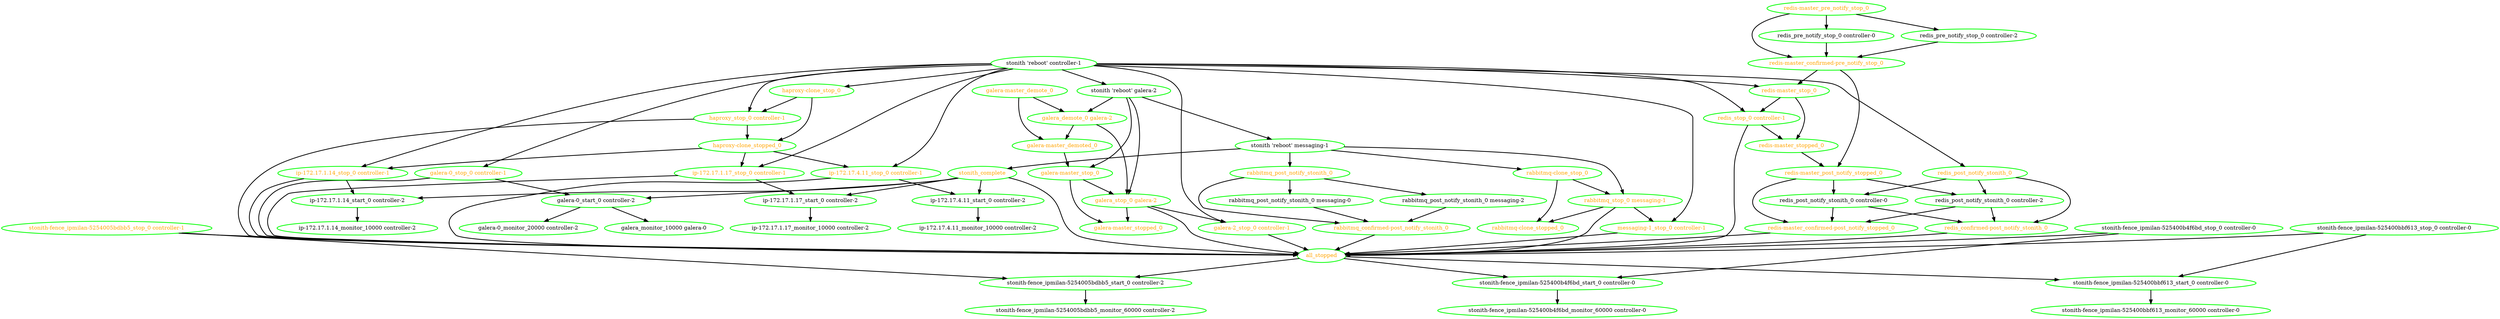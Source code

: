 digraph "g" {
"all_stopped" -> "stonith-fence_ipmilan-5254005bdbb5_start_0 controller-2" [ style = bold]
"all_stopped" -> "stonith-fence_ipmilan-525400b4f6bd_start_0 controller-0" [ style = bold]
"all_stopped" -> "stonith-fence_ipmilan-525400bbf613_start_0 controller-0" [ style = bold]
"all_stopped" [ style=bold color="green" fontcolor="orange"]
"galera-0_monitor_20000 controller-2" [ style=bold color="green" fontcolor="black"]
"galera-0_start_0 controller-2" -> "galera-0_monitor_20000 controller-2" [ style = bold]
"galera-0_start_0 controller-2" -> "galera_monitor_10000 galera-0" [ style = bold]
"galera-0_start_0 controller-2" [ style=bold color="green" fontcolor="black"]
"galera-0_stop_0 controller-1" -> "all_stopped" [ style = bold]
"galera-0_stop_0 controller-1" -> "galera-0_start_0 controller-2" [ style = bold]
"galera-0_stop_0 controller-1" [ style=bold color="green" fontcolor="orange"]
"galera-2_stop_0 controller-1" -> "all_stopped" [ style = bold]
"galera-2_stop_0 controller-1" [ style=bold color="green" fontcolor="orange"]
"galera-master_demote_0" -> "galera-master_demoted_0" [ style = bold]
"galera-master_demote_0" -> "galera_demote_0 galera-2" [ style = bold]
"galera-master_demote_0" [ style=bold color="green" fontcolor="orange"]
"galera-master_demoted_0" -> "galera-master_stop_0" [ style = bold]
"galera-master_demoted_0" [ style=bold color="green" fontcolor="orange"]
"galera-master_stop_0" -> "galera-master_stopped_0" [ style = bold]
"galera-master_stop_0" -> "galera_stop_0 galera-2" [ style = bold]
"galera-master_stop_0" [ style=bold color="green" fontcolor="orange"]
"galera-master_stopped_0" [ style=bold color="green" fontcolor="orange"]
"galera_demote_0 galera-2" -> "galera-master_demoted_0" [ style = bold]
"galera_demote_0 galera-2" -> "galera_stop_0 galera-2" [ style = bold]
"galera_demote_0 galera-2" [ style=bold color="green" fontcolor="orange"]
"galera_monitor_10000 galera-0" [ style=bold color="green" fontcolor="black"]
"galera_stop_0 galera-2" -> "all_stopped" [ style = bold]
"galera_stop_0 galera-2" -> "galera-2_stop_0 controller-1" [ style = bold]
"galera_stop_0 galera-2" -> "galera-master_stopped_0" [ style = bold]
"galera_stop_0 galera-2" [ style=bold color="green" fontcolor="orange"]
"haproxy-clone_stop_0" -> "haproxy-clone_stopped_0" [ style = bold]
"haproxy-clone_stop_0" -> "haproxy_stop_0 controller-1" [ style = bold]
"haproxy-clone_stop_0" [ style=bold color="green" fontcolor="orange"]
"haproxy-clone_stopped_0" -> "ip-172.17.1.14_stop_0 controller-1" [ style = bold]
"haproxy-clone_stopped_0" -> "ip-172.17.1.17_stop_0 controller-1" [ style = bold]
"haproxy-clone_stopped_0" -> "ip-172.17.4.11_stop_0 controller-1" [ style = bold]
"haproxy-clone_stopped_0" [ style=bold color="green" fontcolor="orange"]
"haproxy_stop_0 controller-1" -> "all_stopped" [ style = bold]
"haproxy_stop_0 controller-1" -> "haproxy-clone_stopped_0" [ style = bold]
"haproxy_stop_0 controller-1" [ style=bold color="green" fontcolor="orange"]
"ip-172.17.1.14_monitor_10000 controller-2" [ style=bold color="green" fontcolor="black"]
"ip-172.17.1.14_start_0 controller-2" -> "ip-172.17.1.14_monitor_10000 controller-2" [ style = bold]
"ip-172.17.1.14_start_0 controller-2" [ style=bold color="green" fontcolor="black"]
"ip-172.17.1.14_stop_0 controller-1" -> "all_stopped" [ style = bold]
"ip-172.17.1.14_stop_0 controller-1" -> "ip-172.17.1.14_start_0 controller-2" [ style = bold]
"ip-172.17.1.14_stop_0 controller-1" [ style=bold color="green" fontcolor="orange"]
"ip-172.17.1.17_monitor_10000 controller-2" [ style=bold color="green" fontcolor="black"]
"ip-172.17.1.17_start_0 controller-2" -> "ip-172.17.1.17_monitor_10000 controller-2" [ style = bold]
"ip-172.17.1.17_start_0 controller-2" [ style=bold color="green" fontcolor="black"]
"ip-172.17.1.17_stop_0 controller-1" -> "all_stopped" [ style = bold]
"ip-172.17.1.17_stop_0 controller-1" -> "ip-172.17.1.17_start_0 controller-2" [ style = bold]
"ip-172.17.1.17_stop_0 controller-1" [ style=bold color="green" fontcolor="orange"]
"ip-172.17.4.11_monitor_10000 controller-2" [ style=bold color="green" fontcolor="black"]
"ip-172.17.4.11_start_0 controller-2" -> "ip-172.17.4.11_monitor_10000 controller-2" [ style = bold]
"ip-172.17.4.11_start_0 controller-2" [ style=bold color="green" fontcolor="black"]
"ip-172.17.4.11_stop_0 controller-1" -> "all_stopped" [ style = bold]
"ip-172.17.4.11_stop_0 controller-1" -> "ip-172.17.4.11_start_0 controller-2" [ style = bold]
"ip-172.17.4.11_stop_0 controller-1" [ style=bold color="green" fontcolor="orange"]
"messaging-1_stop_0 controller-1" -> "all_stopped" [ style = bold]
"messaging-1_stop_0 controller-1" [ style=bold color="green" fontcolor="orange"]
"rabbitmq-clone_stop_0" -> "rabbitmq-clone_stopped_0" [ style = bold]
"rabbitmq-clone_stop_0" -> "rabbitmq_stop_0 messaging-1" [ style = bold]
"rabbitmq-clone_stop_0" [ style=bold color="green" fontcolor="orange"]
"rabbitmq-clone_stopped_0" [ style=bold color="green" fontcolor="orange"]
"rabbitmq_confirmed-post_notify_stonith_0" -> "all_stopped" [ style = bold]
"rabbitmq_confirmed-post_notify_stonith_0" [ style=bold color="green" fontcolor="orange"]
"rabbitmq_post_notify_stonith_0 messaging-0" -> "rabbitmq_confirmed-post_notify_stonith_0" [ style = bold]
"rabbitmq_post_notify_stonith_0 messaging-0" [ style=bold color="green" fontcolor="black"]
"rabbitmq_post_notify_stonith_0 messaging-2" -> "rabbitmq_confirmed-post_notify_stonith_0" [ style = bold]
"rabbitmq_post_notify_stonith_0 messaging-2" [ style=bold color="green" fontcolor="black"]
"rabbitmq_post_notify_stonith_0" -> "rabbitmq_confirmed-post_notify_stonith_0" [ style = bold]
"rabbitmq_post_notify_stonith_0" -> "rabbitmq_post_notify_stonith_0 messaging-0" [ style = bold]
"rabbitmq_post_notify_stonith_0" -> "rabbitmq_post_notify_stonith_0 messaging-2" [ style = bold]
"rabbitmq_post_notify_stonith_0" [ style=bold color="green" fontcolor="orange"]
"rabbitmq_stop_0 messaging-1" -> "all_stopped" [ style = bold]
"rabbitmq_stop_0 messaging-1" -> "messaging-1_stop_0 controller-1" [ style = bold]
"rabbitmq_stop_0 messaging-1" -> "rabbitmq-clone_stopped_0" [ style = bold]
"rabbitmq_stop_0 messaging-1" [ style=bold color="green" fontcolor="orange"]
"redis-master_confirmed-post_notify_stopped_0" -> "all_stopped" [ style = bold]
"redis-master_confirmed-post_notify_stopped_0" [ style=bold color="green" fontcolor="orange"]
"redis-master_confirmed-pre_notify_stop_0" -> "redis-master_post_notify_stopped_0" [ style = bold]
"redis-master_confirmed-pre_notify_stop_0" -> "redis-master_stop_0" [ style = bold]
"redis-master_confirmed-pre_notify_stop_0" [ style=bold color="green" fontcolor="orange"]
"redis-master_post_notify_stopped_0" -> "redis-master_confirmed-post_notify_stopped_0" [ style = bold]
"redis-master_post_notify_stopped_0" -> "redis_post_notify_stonith_0 controller-0" [ style = bold]
"redis-master_post_notify_stopped_0" -> "redis_post_notify_stonith_0 controller-2" [ style = bold]
"redis-master_post_notify_stopped_0" [ style=bold color="green" fontcolor="orange"]
"redis-master_pre_notify_stop_0" -> "redis-master_confirmed-pre_notify_stop_0" [ style = bold]
"redis-master_pre_notify_stop_0" -> "redis_pre_notify_stop_0 controller-0" [ style = bold]
"redis-master_pre_notify_stop_0" -> "redis_pre_notify_stop_0 controller-2" [ style = bold]
"redis-master_pre_notify_stop_0" [ style=bold color="green" fontcolor="orange"]
"redis-master_stop_0" -> "redis-master_stopped_0" [ style = bold]
"redis-master_stop_0" -> "redis_stop_0 controller-1" [ style = bold]
"redis-master_stop_0" [ style=bold color="green" fontcolor="orange"]
"redis-master_stopped_0" -> "redis-master_post_notify_stopped_0" [ style = bold]
"redis-master_stopped_0" [ style=bold color="green" fontcolor="orange"]
"redis_confirmed-post_notify_stonith_0" -> "all_stopped" [ style = bold]
"redis_confirmed-post_notify_stonith_0" [ style=bold color="green" fontcolor="orange"]
"redis_post_notify_stonith_0 controller-0" -> "redis-master_confirmed-post_notify_stopped_0" [ style = bold]
"redis_post_notify_stonith_0 controller-0" -> "redis_confirmed-post_notify_stonith_0" [ style = bold]
"redis_post_notify_stonith_0 controller-0" [ style=bold color="green" fontcolor="black"]
"redis_post_notify_stonith_0 controller-2" -> "redis-master_confirmed-post_notify_stopped_0" [ style = bold]
"redis_post_notify_stonith_0 controller-2" -> "redis_confirmed-post_notify_stonith_0" [ style = bold]
"redis_post_notify_stonith_0 controller-2" [ style=bold color="green" fontcolor="black"]
"redis_post_notify_stonith_0" -> "redis_confirmed-post_notify_stonith_0" [ style = bold]
"redis_post_notify_stonith_0" -> "redis_post_notify_stonith_0 controller-0" [ style = bold]
"redis_post_notify_stonith_0" -> "redis_post_notify_stonith_0 controller-2" [ style = bold]
"redis_post_notify_stonith_0" [ style=bold color="green" fontcolor="orange"]
"redis_pre_notify_stop_0 controller-0" -> "redis-master_confirmed-pre_notify_stop_0" [ style = bold]
"redis_pre_notify_stop_0 controller-0" [ style=bold color="green" fontcolor="black"]
"redis_pre_notify_stop_0 controller-2" -> "redis-master_confirmed-pre_notify_stop_0" [ style = bold]
"redis_pre_notify_stop_0 controller-2" [ style=bold color="green" fontcolor="black"]
"redis_stop_0 controller-1" -> "all_stopped" [ style = bold]
"redis_stop_0 controller-1" -> "redis-master_stopped_0" [ style = bold]
"redis_stop_0 controller-1" [ style=bold color="green" fontcolor="orange"]
"stonith 'reboot' controller-1" -> "galera-0_stop_0 controller-1" [ style = bold]
"stonith 'reboot' controller-1" -> "galera-2_stop_0 controller-1" [ style = bold]
"stonith 'reboot' controller-1" -> "haproxy-clone_stop_0" [ style = bold]
"stonith 'reboot' controller-1" -> "haproxy_stop_0 controller-1" [ style = bold]
"stonith 'reboot' controller-1" -> "ip-172.17.1.14_stop_0 controller-1" [ style = bold]
"stonith 'reboot' controller-1" -> "ip-172.17.1.17_stop_0 controller-1" [ style = bold]
"stonith 'reboot' controller-1" -> "ip-172.17.4.11_stop_0 controller-1" [ style = bold]
"stonith 'reboot' controller-1" -> "messaging-1_stop_0 controller-1" [ style = bold]
"stonith 'reboot' controller-1" -> "redis-master_stop_0" [ style = bold]
"stonith 'reboot' controller-1" -> "redis_post_notify_stonith_0" [ style = bold]
"stonith 'reboot' controller-1" -> "redis_stop_0 controller-1" [ style = bold]
"stonith 'reboot' controller-1" -> "stonith 'reboot' galera-2" [ style = bold]
"stonith 'reboot' controller-1" [ style=bold color="green" fontcolor="black"]
"stonith 'reboot' galera-2" -> "galera-master_stop_0" [ style = bold]
"stonith 'reboot' galera-2" -> "galera_demote_0 galera-2" [ style = bold]
"stonith 'reboot' galera-2" -> "galera_stop_0 galera-2" [ style = bold]
"stonith 'reboot' galera-2" -> "stonith 'reboot' messaging-1" [ style = bold]
"stonith 'reboot' galera-2" [ style=bold color="green" fontcolor="black"]
"stonith 'reboot' messaging-1" -> "rabbitmq-clone_stop_0" [ style = bold]
"stonith 'reboot' messaging-1" -> "rabbitmq_post_notify_stonith_0" [ style = bold]
"stonith 'reboot' messaging-1" -> "rabbitmq_stop_0 messaging-1" [ style = bold]
"stonith 'reboot' messaging-1" -> "stonith_complete" [ style = bold]
"stonith 'reboot' messaging-1" [ style=bold color="green" fontcolor="black"]
"stonith-fence_ipmilan-5254005bdbb5_monitor_60000 controller-2" [ style=bold color="green" fontcolor="black"]
"stonith-fence_ipmilan-5254005bdbb5_start_0 controller-2" -> "stonith-fence_ipmilan-5254005bdbb5_monitor_60000 controller-2" [ style = bold]
"stonith-fence_ipmilan-5254005bdbb5_start_0 controller-2" [ style=bold color="green" fontcolor="black"]
"stonith-fence_ipmilan-5254005bdbb5_stop_0 controller-1" -> "all_stopped" [ style = bold]
"stonith-fence_ipmilan-5254005bdbb5_stop_0 controller-1" -> "stonith-fence_ipmilan-5254005bdbb5_start_0 controller-2" [ style = bold]
"stonith-fence_ipmilan-5254005bdbb5_stop_0 controller-1" [ style=bold color="green" fontcolor="orange"]
"stonith-fence_ipmilan-525400b4f6bd_monitor_60000 controller-0" [ style=bold color="green" fontcolor="black"]
"stonith-fence_ipmilan-525400b4f6bd_start_0 controller-0" -> "stonith-fence_ipmilan-525400b4f6bd_monitor_60000 controller-0" [ style = bold]
"stonith-fence_ipmilan-525400b4f6bd_start_0 controller-0" [ style=bold color="green" fontcolor="black"]
"stonith-fence_ipmilan-525400b4f6bd_stop_0 controller-0" -> "all_stopped" [ style = bold]
"stonith-fence_ipmilan-525400b4f6bd_stop_0 controller-0" -> "stonith-fence_ipmilan-525400b4f6bd_start_0 controller-0" [ style = bold]
"stonith-fence_ipmilan-525400b4f6bd_stop_0 controller-0" [ style=bold color="green" fontcolor="black"]
"stonith-fence_ipmilan-525400bbf613_monitor_60000 controller-0" [ style=bold color="green" fontcolor="black"]
"stonith-fence_ipmilan-525400bbf613_start_0 controller-0" -> "stonith-fence_ipmilan-525400bbf613_monitor_60000 controller-0" [ style = bold]
"stonith-fence_ipmilan-525400bbf613_start_0 controller-0" [ style=bold color="green" fontcolor="black"]
"stonith-fence_ipmilan-525400bbf613_stop_0 controller-0" -> "all_stopped" [ style = bold]
"stonith-fence_ipmilan-525400bbf613_stop_0 controller-0" -> "stonith-fence_ipmilan-525400bbf613_start_0 controller-0" [ style = bold]
"stonith-fence_ipmilan-525400bbf613_stop_0 controller-0" [ style=bold color="green" fontcolor="black"]
"stonith_complete" -> "all_stopped" [ style = bold]
"stonith_complete" -> "galera-0_start_0 controller-2" [ style = bold]
"stonith_complete" -> "ip-172.17.1.14_start_0 controller-2" [ style = bold]
"stonith_complete" -> "ip-172.17.1.17_start_0 controller-2" [ style = bold]
"stonith_complete" -> "ip-172.17.4.11_start_0 controller-2" [ style = bold]
"stonith_complete" [ style=bold color="green" fontcolor="orange"]
}
